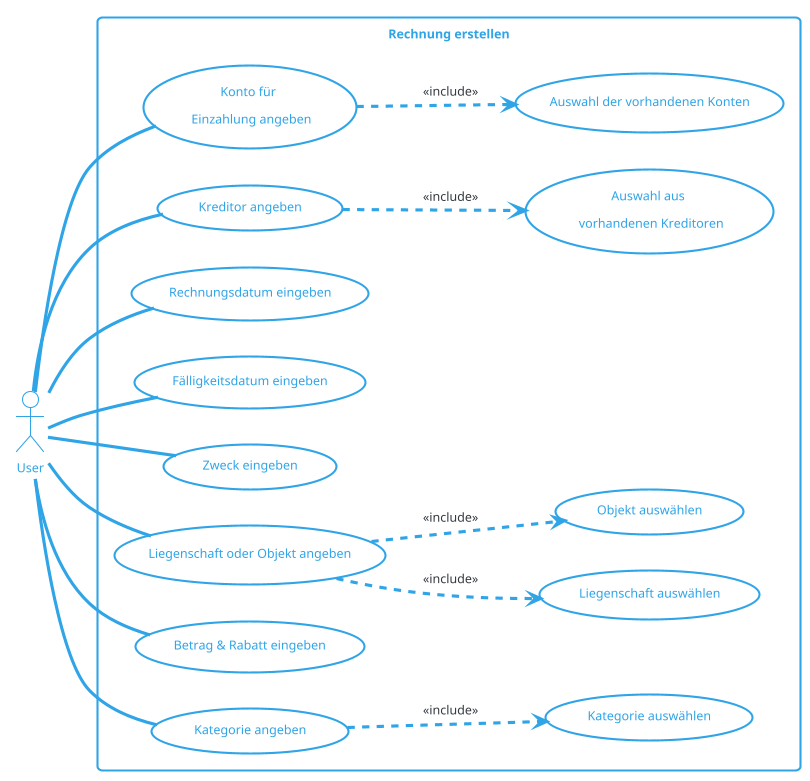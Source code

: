 @startuml Rechnung erstellen
!theme cerulean-outline

left to right direction
actor "User" as fc
rectangle "Rechnung erstellen" {
  usecase "Konto für \n Einzahlung angeben" as UC1
  usecase "Auswahl der vorhandenen Konten" as inc1
  usecase "Kreditor angeben" as UC2
  usecase "Auswahl aus \n vorhandenen Kreditoren" as inc2
  usecase "Rechnungsdatum eingeben" as UC3
  usecase "Fälligkeitsdatum eingeben" as UC4
  usecase "Zweck eingeben" as UC5
  usecase "Liegenschaft oder Objekt angeben" as UC6
  usecase "Liegenschaft auswählen" as inc3
  usecase "Objekt auswählen" as inc4
  usecase "Betrag & Rabatt eingeben" as UC7
  usecase "Kategorie angeben" as UC8
  usecase "Kategorie auswählen" as inc5
} 
fc -- UC1
UC1 ..> inc1 : <<include>>
fc -- UC2
UC2 ..> inc2 : <<include>>
fc -- UC3
fc -- UC4
fc -- UC5
fc -- UC6
UC6 ..> inc3 : <<include>>
UC6 ..> inc4 : <<include>>
fc -- UC7
fc -- UC8
UC8 ..> inc5 : <<include>>
@enduml